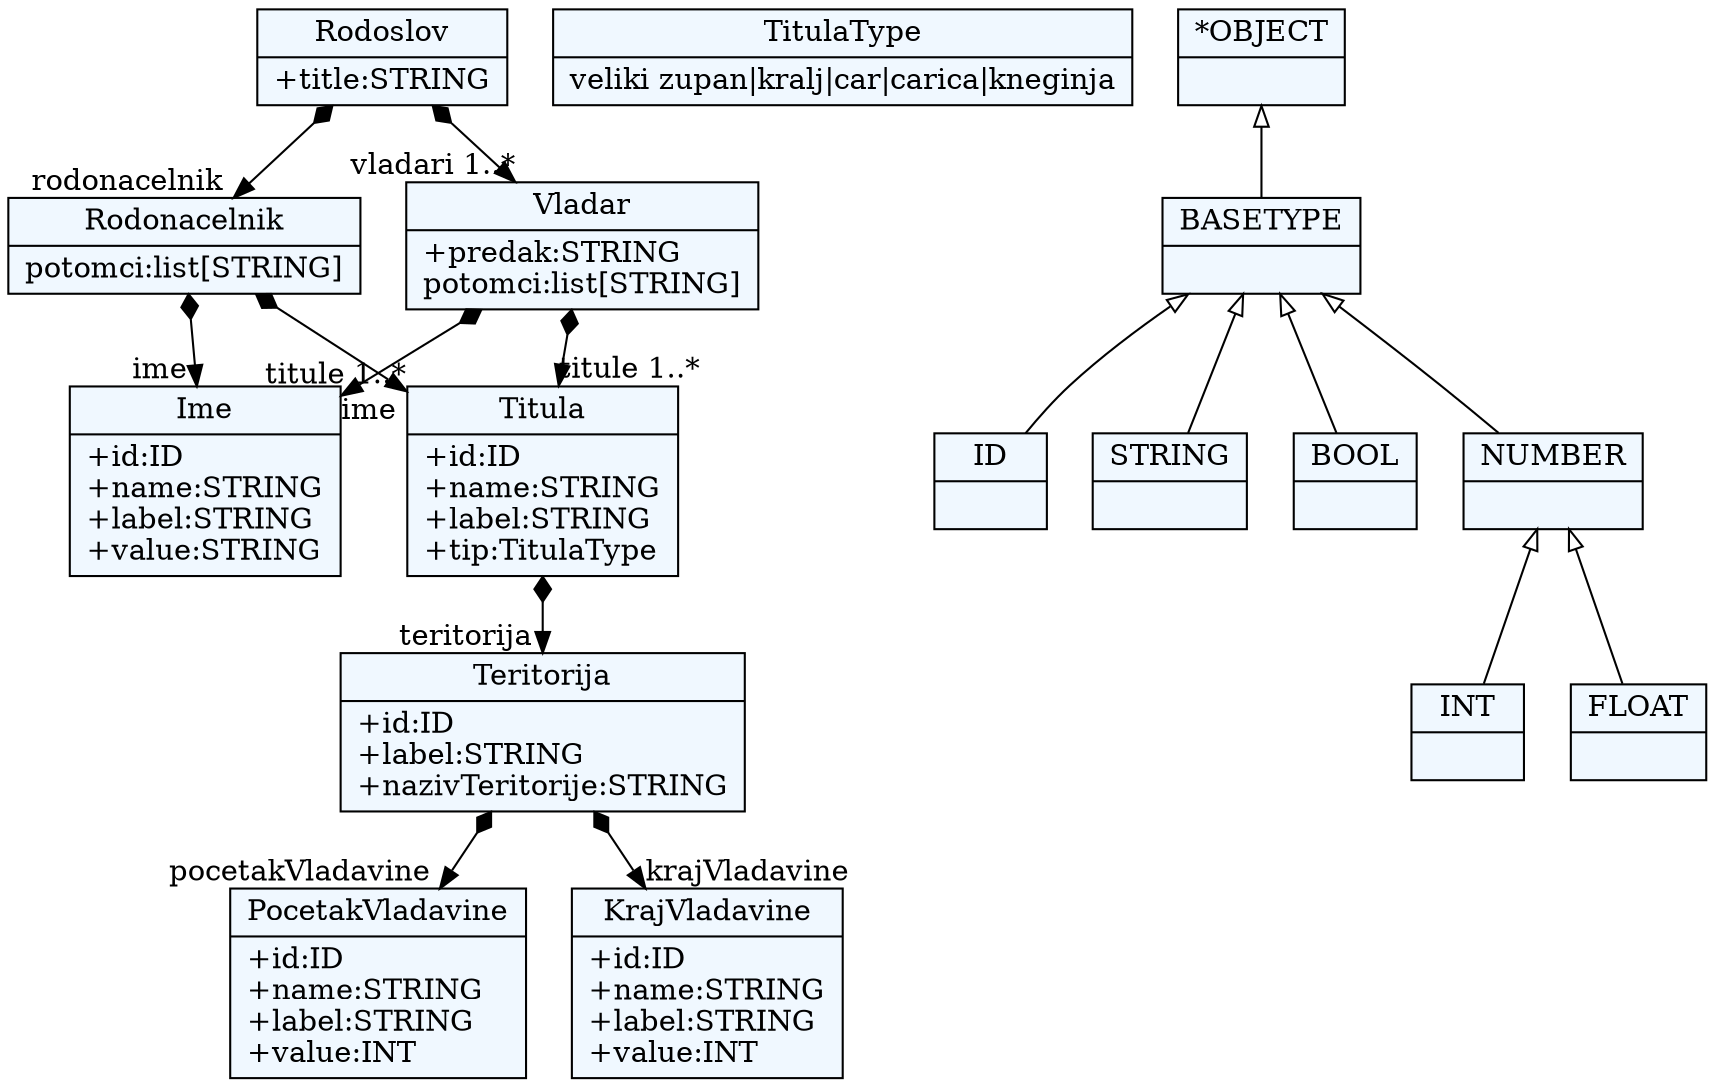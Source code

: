 
    digraph xtext {
    fontname = "Bitstream Vera Sans"
    fontsize = 8
    node[
        shape=record,
        style=filled,
        fillcolor=aliceblue
    ]
    nodesep = 0.3
    edge[dir=black,arrowtail=empty]


1777556235112 -> 1777556268152[arrowtail=diamond, dir=both, headlabel="ime "]
1777556235112 -> 1777556250216[arrowtail=diamond, dir=both, headlabel="titule 1..*"]
1777556235112[ label="{Rodonacelnik|potomci:list[STRING]\l}"]

1777556250216 -> 1777556271928[arrowtail=diamond, dir=both, headlabel="teritorija "]
1777556250216[ label="{Titula|+id:ID\l+name:STRING\l+label:STRING\l+tip:TitulaType\l}"]

1777556236056 -> 1777556268152[arrowtail=diamond, dir=both, headlabel="ime "]
1777556236056 -> 1777556250216[arrowtail=diamond, dir=both, headlabel="titule 1..*"]
1777556236056[ label="{Vladar|+predak:STRING\lpotomci:list[STRING]\l}"]

1777556267208[ label="{PocetakVladavine|+id:ID\l+name:STRING\l+label:STRING\l+value:INT\l}"]

1777556275704[ label="{KrajVladavine|+id:ID\l+name:STRING\l+label:STRING\l+value:INT\l}"]

1777556264376 -> 1777556235112[arrowtail=diamond, dir=both, headlabel="rodonacelnik "]
1777556264376 -> 1777556236056[arrowtail=diamond, dir=both, headlabel="vladari 1..*"]
1777556264376[ label="{Rodoslov|+title:STRING\l}"]

1777556268152[ label="{Ime|+id:ID\l+name:STRING\l+label:STRING\l+value:STRING\l}"]

1777556237944[ label="{TitulaType|veliki zupan\|kralj\|car\|carica\|kneginja}"]

1777556271928 -> 1777556267208[arrowtail=diamond, dir=both, headlabel="pocetakVladavine "]
1777556271928 -> 1777556275704[arrowtail=diamond, dir=both, headlabel="krajVladavine "]
1777556271928[ label="{Teritorija|+id:ID\l+label:STRING\l+nazivTeritorije:STRING\l}"]

1777556241720[ label="{ID|}"]

1777556262488[ label="{*OBJECT|}"]
1777556262488 -> 1777556261544 [dir=back]

1777556256824[ label="{INT|}"]

1777556252104[ label="{STRING|}"]

1777556246440[ label="{FLOAT|}"]

1777556248328[ label="{BOOL|}"]

1777556261544[ label="{BASETYPE|}"]
1777556261544 -> 1777556238888 [dir=back]
1777556261544 -> 1777556248328 [dir=back]
1777556261544 -> 1777556241720 [dir=back]
1777556261544 -> 1777556252104 [dir=back]

1777556238888[ label="{NUMBER|}"]
1777556238888 -> 1777556246440 [dir=back]
1777556238888 -> 1777556256824 [dir=back]


}
